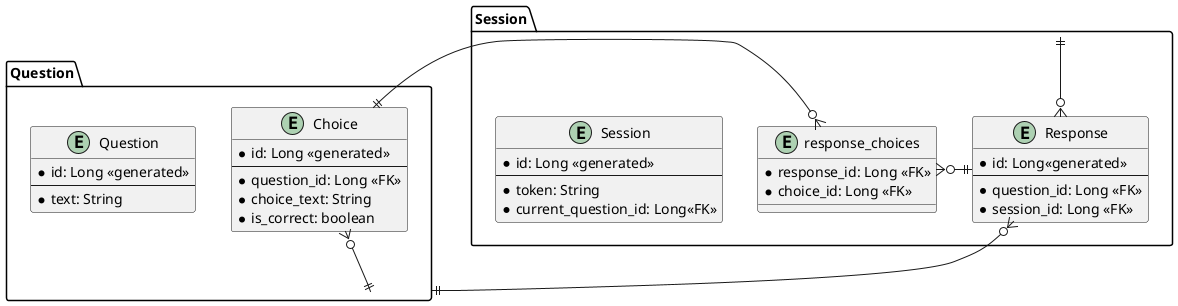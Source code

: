 @startuml

namespace Session {
    entity Session {
        * id: Long <<generated>>
        --
        * token: String
        * current_question_id: Long<<FK>>
    }

    entity Response {
        * id: Long<<generated>>
        --
        * question_id: Long <<FK>>
        * session_id: Long <<FK>>
    }

    entity response_choices {
        * response_id: Long <<FK>>
        * choice_id: Long <<FK>>
    }
}
namespace Question {
    entity Question {
        * id: Long <<generated>>
        --
        * text: String
    }

    entity Choice {
        * id: Long <<generated>>
        --
        * question_id: Long <<FK>>
        * choice_text: String
        * is_correct: boolean
    }
}


Session ||--o{ Response
Response }o--|| Question
Choice }o--|| Question
Response ||-left-o{ response_choices
Choice ||-right-o{ response_choices
@enduml